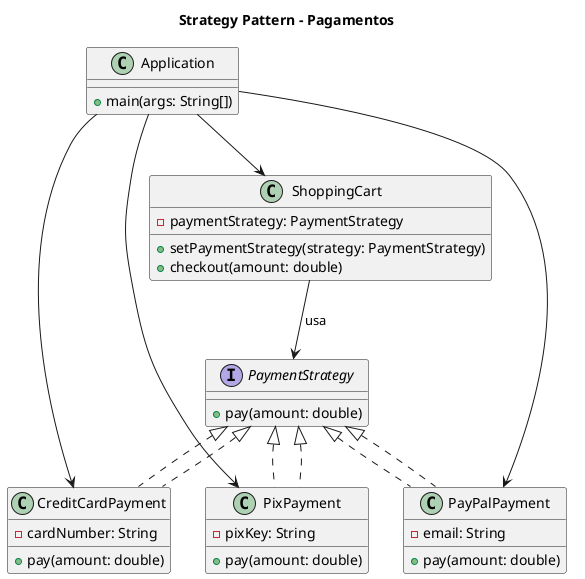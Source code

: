 @startuml
title Strategy Pattern - Pagamentos

interface PaymentStrategy {
    + pay(amount: double)
}

class CreditCardPayment implements PaymentStrategy {
    - cardNumber: String
    + pay(amount: double)
}

class PayPalPayment implements PaymentStrategy {
    - email: String
    + pay(amount: double)
}

class PixPayment implements PaymentStrategy {
    - pixKey: String
    + pay(amount: double)
}

class ShoppingCart {
    - paymentStrategy: PaymentStrategy
    + setPaymentStrategy(strategy: PaymentStrategy)
    + checkout(amount: double)
}

class Application {
    + main(args: String[])
}

PaymentStrategy <|.. CreditCardPayment
PaymentStrategy <|.. PayPalPayment
PaymentStrategy <|.. PixPayment

ShoppingCart --> PaymentStrategy : usa

Application --> ShoppingCart
Application --> CreditCardPayment
Application --> PayPalPayment
Application --> PixPayment
@enduml
